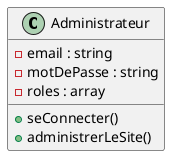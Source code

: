 @startuml Administrateur

Class Administrateur {
    - email : string
    - motDePasse : string
    - roles : array
    
    + seConnecter()
    + administrerLeSite()
}

@enduml
